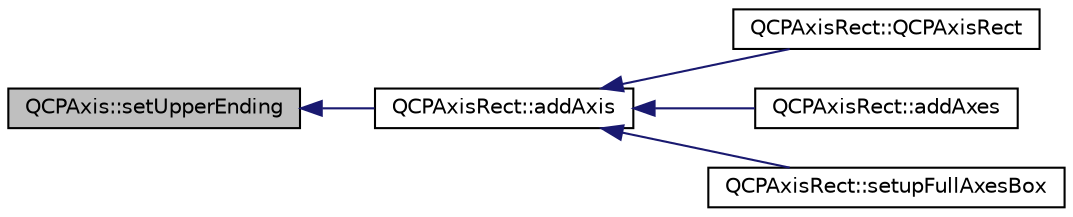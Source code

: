 digraph "QCPAxis::setUpperEnding"
{
  edge [fontname="Helvetica",fontsize="10",labelfontname="Helvetica",labelfontsize="10"];
  node [fontname="Helvetica",fontsize="10",shape=record];
  rankdir="LR";
  Node816 [label="QCPAxis::setUpperEnding",height=0.2,width=0.4,color="black", fillcolor="grey75", style="filled", fontcolor="black"];
  Node816 -> Node817 [dir="back",color="midnightblue",fontsize="10",style="solid",fontname="Helvetica"];
  Node817 [label="QCPAxisRect::addAxis",height=0.2,width=0.4,color="black", fillcolor="white", style="filled",URL="$d8/dad/class_q_c_p_axis_rect.html#acbc382cc7715d23310d65d91f50a4bde"];
  Node817 -> Node818 [dir="back",color="midnightblue",fontsize="10",style="solid",fontname="Helvetica"];
  Node818 [label="QCPAxisRect::QCPAxisRect",height=0.2,width=0.4,color="black", fillcolor="white", style="filled",URL="$d8/dad/class_q_c_p_axis_rect.html#a60b31dece805462c1b82eea2e69ba042"];
  Node817 -> Node819 [dir="back",color="midnightblue",fontsize="10",style="solid",fontname="Helvetica"];
  Node819 [label="QCPAxisRect::addAxes",height=0.2,width=0.4,color="black", fillcolor="white", style="filled",URL="$d8/dad/class_q_c_p_axis_rect.html#a792e1f3d9cb1591fca135bb0de9b81fc"];
  Node817 -> Node820 [dir="back",color="midnightblue",fontsize="10",style="solid",fontname="Helvetica"];
  Node820 [label="QCPAxisRect::setupFullAxesBox",height=0.2,width=0.4,color="black", fillcolor="white", style="filled",URL="$d8/dad/class_q_c_p_axis_rect.html#a5fa906175447b14206954f77fc7f1ef4"];
}

